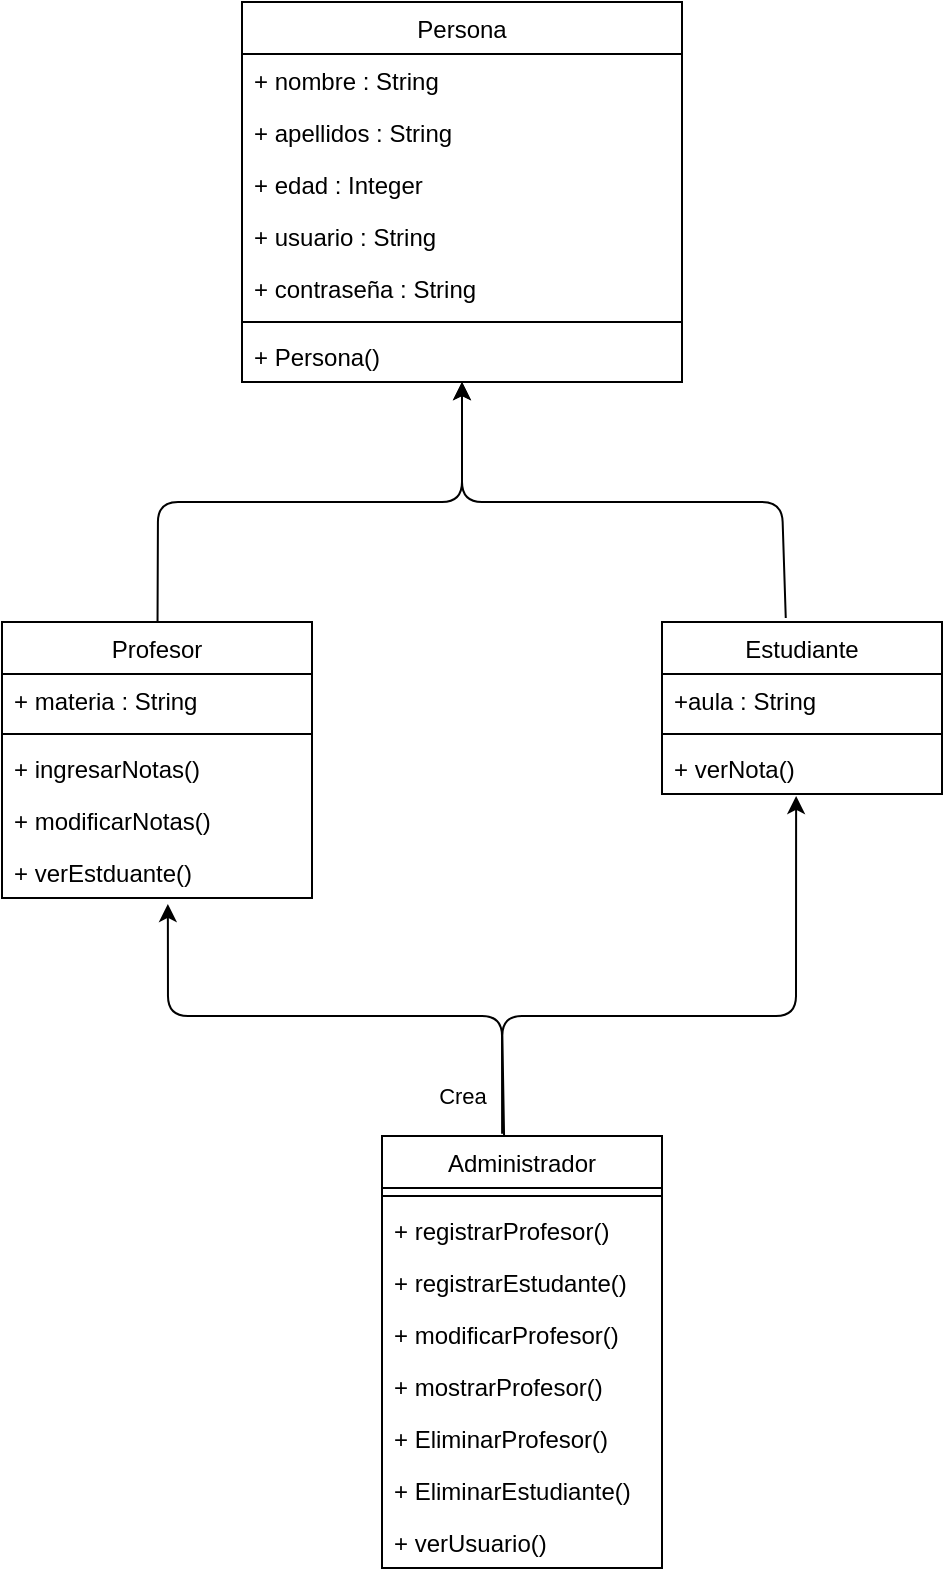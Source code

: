 <mxfile>
    <diagram id="CH5GV1oaB5w-MrE2_jbZ" name="Page-1">
        <mxGraphModel dx="564" dy="478" grid="1" gridSize="10" guides="1" tooltips="1" connect="1" arrows="1" fold="1" page="1" pageScale="1" pageWidth="827" pageHeight="1169" math="0" shadow="0">
            <root>
                <mxCell id="0"/>
                <mxCell id="1" parent="0"/>
                <mxCell id="14" style="edgeStyle=none;html=1;entryX=0.535;entryY=1.115;entryDx=0;entryDy=0;entryPerimeter=0;exitX=0.429;exitY=-0.005;exitDx=0;exitDy=0;exitPerimeter=0;" parent="1" source="4j5cCF4Q5t9cDJCDUBrW-1" target="4j5cCF4Q5t9cDJCDUBrW-22" edge="1">
                    <mxGeometry relative="1" as="geometry">
                        <Array as="points">
                            <mxPoint x="420" y="560"/>
                            <mxPoint x="253" y="560"/>
                        </Array>
                    </mxGeometry>
                </mxCell>
                <mxCell id="16" value="Crea" style="edgeLabel;html=1;align=center;verticalAlign=middle;resizable=0;points=[];" parent="14" vertex="1" connectable="0">
                    <mxGeometry x="-0.277" y="-1" relative="1" as="geometry">
                        <mxPoint x="23" y="41" as="offset"/>
                    </mxGeometry>
                </mxCell>
                <mxCell id="15" style="edgeStyle=none;html=1;entryX=0.479;entryY=1.038;entryDx=0;entryDy=0;entryPerimeter=0;exitX=0.436;exitY=0;exitDx=0;exitDy=0;exitPerimeter=0;" parent="1" source="4j5cCF4Q5t9cDJCDUBrW-1" target="7" edge="1">
                    <mxGeometry relative="1" as="geometry">
                        <Array as="points">
                            <mxPoint x="420" y="560"/>
                            <mxPoint x="567" y="560"/>
                        </Array>
                    </mxGeometry>
                </mxCell>
                <mxCell id="4j5cCF4Q5t9cDJCDUBrW-1" value="Administrador" style="swimlane;fontStyle=0;childLayout=stackLayout;horizontal=1;startSize=26;fillColor=none;horizontalStack=0;resizeParent=1;resizeParentMax=0;resizeLast=0;collapsible=1;marginBottom=0;" parent="1" vertex="1">
                    <mxGeometry x="360" y="620" width="140" height="216" as="geometry"/>
                </mxCell>
                <mxCell id="4j5cCF4Q5t9cDJCDUBrW-17" value="" style="line;strokeWidth=1;fillColor=none;align=left;verticalAlign=middle;spacingTop=-1;spacingLeft=3;spacingRight=3;rotatable=0;labelPosition=right;points=[];portConstraint=eastwest;" parent="4j5cCF4Q5t9cDJCDUBrW-1" vertex="1">
                    <mxGeometry y="26" width="140" height="8" as="geometry"/>
                </mxCell>
                <mxCell id="4j5cCF4Q5t9cDJCDUBrW-59" value="+ registrarProfesor()" style="text;strokeColor=none;fillColor=none;align=left;verticalAlign=top;spacingLeft=4;spacingRight=4;overflow=hidden;rotatable=0;points=[[0,0.5],[1,0.5]];portConstraint=eastwest;" parent="4j5cCF4Q5t9cDJCDUBrW-1" vertex="1">
                    <mxGeometry y="34" width="140" height="26" as="geometry"/>
                </mxCell>
                <mxCell id="2" value="+ registrarEstudante()" style="text;strokeColor=none;fillColor=none;align=left;verticalAlign=top;spacingLeft=4;spacingRight=4;overflow=hidden;rotatable=0;points=[[0,0.5],[1,0.5]];portConstraint=eastwest;" parent="4j5cCF4Q5t9cDJCDUBrW-1" vertex="1">
                    <mxGeometry y="60" width="140" height="26" as="geometry"/>
                </mxCell>
                <mxCell id="4j5cCF4Q5t9cDJCDUBrW-61" value="+ modificarProfesor()" style="text;strokeColor=none;fillColor=none;align=left;verticalAlign=top;spacingLeft=4;spacingRight=4;overflow=hidden;rotatable=0;points=[[0,0.5],[1,0.5]];portConstraint=eastwest;" parent="4j5cCF4Q5t9cDJCDUBrW-1" vertex="1">
                    <mxGeometry y="86" width="140" height="26" as="geometry"/>
                </mxCell>
                <mxCell id="4j5cCF4Q5t9cDJCDUBrW-62" value="+ mostrarProfesor()" style="text;strokeColor=none;fillColor=none;align=left;verticalAlign=top;spacingLeft=4;spacingRight=4;overflow=hidden;rotatable=0;points=[[0,0.5],[1,0.5]];portConstraint=eastwest;" parent="4j5cCF4Q5t9cDJCDUBrW-1" vertex="1">
                    <mxGeometry y="112" width="140" height="26" as="geometry"/>
                </mxCell>
                <mxCell id="5" value="+ EliminarProfesor()" style="text;strokeColor=none;fillColor=none;align=left;verticalAlign=top;spacingLeft=4;spacingRight=4;overflow=hidden;rotatable=0;points=[[0,0.5],[1,0.5]];portConstraint=eastwest;" parent="4j5cCF4Q5t9cDJCDUBrW-1" vertex="1">
                    <mxGeometry y="138" width="140" height="26" as="geometry"/>
                </mxCell>
                <mxCell id="6" value="+ EliminarEstudiante()" style="text;strokeColor=none;fillColor=none;align=left;verticalAlign=top;spacingLeft=4;spacingRight=4;overflow=hidden;rotatable=0;points=[[0,0.5],[1,0.5]];portConstraint=eastwest;" parent="4j5cCF4Q5t9cDJCDUBrW-1" vertex="1">
                    <mxGeometry y="164" width="140" height="26" as="geometry"/>
                </mxCell>
                <mxCell id="4j5cCF4Q5t9cDJCDUBrW-21" value="+ verUsuario()" style="text;strokeColor=none;fillColor=none;align=left;verticalAlign=top;spacingLeft=4;spacingRight=4;overflow=hidden;rotatable=0;points=[[0,0.5],[1,0.5]];portConstraint=eastwest;" parent="4j5cCF4Q5t9cDJCDUBrW-1" vertex="1">
                    <mxGeometry y="190" width="140" height="26" as="geometry"/>
                </mxCell>
                <mxCell id="8" style="edgeStyle=none;html=1;" parent="1" source="4j5cCF4Q5t9cDJCDUBrW-5" edge="1">
                    <mxGeometry relative="1" as="geometry">
                        <mxPoint x="400" y="243" as="targetPoint"/>
                        <Array as="points">
                            <mxPoint x="248" y="303"/>
                            <mxPoint x="400" y="303"/>
                        </Array>
                    </mxGeometry>
                </mxCell>
                <mxCell id="4j5cCF4Q5t9cDJCDUBrW-5" value="Profesor" style="swimlane;fontStyle=0;childLayout=stackLayout;horizontal=1;startSize=26;fillColor=none;horizontalStack=0;resizeParent=1;resizeParentMax=0;resizeLast=0;collapsible=1;marginBottom=0;" parent="1" vertex="1">
                    <mxGeometry x="170" y="363" width="155" height="138" as="geometry"/>
                </mxCell>
                <mxCell id="4j5cCF4Q5t9cDJCDUBrW-7" value="+ materia : String" style="text;strokeColor=none;fillColor=none;align=left;verticalAlign=top;spacingLeft=4;spacingRight=4;overflow=hidden;rotatable=0;points=[[0,0.5],[1,0.5]];portConstraint=eastwest;" parent="4j5cCF4Q5t9cDJCDUBrW-5" vertex="1">
                    <mxGeometry y="26" width="155" height="26" as="geometry"/>
                </mxCell>
                <mxCell id="4j5cCF4Q5t9cDJCDUBrW-23" value="" style="line;strokeWidth=1;fillColor=none;align=left;verticalAlign=middle;spacingTop=-1;spacingLeft=3;spacingRight=3;rotatable=0;labelPosition=right;points=[];portConstraint=eastwest;" parent="4j5cCF4Q5t9cDJCDUBrW-5" vertex="1">
                    <mxGeometry y="52" width="155" height="8" as="geometry"/>
                </mxCell>
                <mxCell id="4j5cCF4Q5t9cDJCDUBrW-36" value="+ ingresarNotas()" style="text;strokeColor=none;fillColor=none;align=left;verticalAlign=top;spacingLeft=4;spacingRight=4;overflow=hidden;rotatable=0;points=[[0,0.5],[1,0.5]];portConstraint=eastwest;" parent="4j5cCF4Q5t9cDJCDUBrW-5" vertex="1">
                    <mxGeometry y="60" width="155" height="26" as="geometry"/>
                </mxCell>
                <mxCell id="4j5cCF4Q5t9cDJCDUBrW-37" value="+ modificarNotas()" style="text;strokeColor=none;fillColor=none;align=left;verticalAlign=top;spacingLeft=4;spacingRight=4;overflow=hidden;rotatable=0;points=[[0,0.5],[1,0.5]];portConstraint=eastwest;" parent="4j5cCF4Q5t9cDJCDUBrW-5" vertex="1">
                    <mxGeometry y="86" width="155" height="26" as="geometry"/>
                </mxCell>
                <mxCell id="4j5cCF4Q5t9cDJCDUBrW-22" value="+ verEstduante()" style="text;strokeColor=none;fillColor=none;align=left;verticalAlign=top;spacingLeft=4;spacingRight=4;overflow=hidden;rotatable=0;points=[[0,0.5],[1,0.5]];portConstraint=eastwest;" parent="4j5cCF4Q5t9cDJCDUBrW-5" vertex="1">
                    <mxGeometry y="112" width="155" height="26" as="geometry"/>
                </mxCell>
                <mxCell id="9" style="edgeStyle=none;html=1;exitX=0.442;exitY=-0.023;exitDx=0;exitDy=0;exitPerimeter=0;" parent="1" source="4j5cCF4Q5t9cDJCDUBrW-9" edge="1">
                    <mxGeometry relative="1" as="geometry">
                        <mxPoint x="400" y="243" as="targetPoint"/>
                        <Array as="points">
                            <mxPoint x="560" y="303"/>
                            <mxPoint x="400" y="303"/>
                        </Array>
                    </mxGeometry>
                </mxCell>
                <mxCell id="4j5cCF4Q5t9cDJCDUBrW-9" value="Estudiante" style="swimlane;fontStyle=0;childLayout=stackLayout;horizontal=1;startSize=26;fillColor=none;horizontalStack=0;resizeParent=1;resizeParentMax=0;resizeLast=0;collapsible=1;marginBottom=0;" parent="1" vertex="1">
                    <mxGeometry x="500" y="363" width="140" height="86" as="geometry"/>
                </mxCell>
                <mxCell id="4j5cCF4Q5t9cDJCDUBrW-11" value="+aula : String" style="text;strokeColor=none;fillColor=none;align=left;verticalAlign=top;spacingLeft=4;spacingRight=4;overflow=hidden;rotatable=0;points=[[0,0.5],[1,0.5]];portConstraint=eastwest;" parent="4j5cCF4Q5t9cDJCDUBrW-9" vertex="1">
                    <mxGeometry y="26" width="140" height="26" as="geometry"/>
                </mxCell>
                <mxCell id="4j5cCF4Q5t9cDJCDUBrW-18" value="" style="line;strokeWidth=1;fillColor=none;align=left;verticalAlign=middle;spacingTop=-1;spacingLeft=3;spacingRight=3;rotatable=0;labelPosition=right;points=[];portConstraint=eastwest;" parent="4j5cCF4Q5t9cDJCDUBrW-9" vertex="1">
                    <mxGeometry y="52" width="140" height="8" as="geometry"/>
                </mxCell>
                <mxCell id="7" value="+ verNota()" style="text;strokeColor=none;fillColor=none;align=left;verticalAlign=top;spacingLeft=4;spacingRight=4;overflow=hidden;rotatable=0;points=[[0,0.5],[1,0.5]];portConstraint=eastwest;" parent="4j5cCF4Q5t9cDJCDUBrW-9" vertex="1">
                    <mxGeometry y="60" width="140" height="26" as="geometry"/>
                </mxCell>
                <mxCell id="4j5cCF4Q5t9cDJCDUBrW-24" value="Persona" style="swimlane;fontStyle=0;childLayout=stackLayout;horizontal=1;startSize=26;fillColor=none;horizontalStack=0;resizeParent=1;resizeParentMax=0;resizeLast=0;collapsible=1;marginBottom=0;" parent="1" vertex="1">
                    <mxGeometry x="290" y="53" width="220" height="190" as="geometry"/>
                </mxCell>
                <mxCell id="4j5cCF4Q5t9cDJCDUBrW-25" value="+ nombre : String" style="text;strokeColor=none;fillColor=none;align=left;verticalAlign=top;spacingLeft=4;spacingRight=4;overflow=hidden;rotatable=0;points=[[0,0.5],[1,0.5]];portConstraint=eastwest;" parent="4j5cCF4Q5t9cDJCDUBrW-24" vertex="1">
                    <mxGeometry y="26" width="220" height="26" as="geometry"/>
                </mxCell>
                <mxCell id="4j5cCF4Q5t9cDJCDUBrW-26" value="+ apellidos : String" style="text;strokeColor=none;fillColor=none;align=left;verticalAlign=top;spacingLeft=4;spacingRight=4;overflow=hidden;rotatable=0;points=[[0,0.5],[1,0.5]];portConstraint=eastwest;" parent="4j5cCF4Q5t9cDJCDUBrW-24" vertex="1">
                    <mxGeometry y="52" width="220" height="26" as="geometry"/>
                </mxCell>
                <mxCell id="4j5cCF4Q5t9cDJCDUBrW-66" value="+ edad : Integer" style="text;strokeColor=none;fillColor=none;align=left;verticalAlign=top;spacingLeft=4;spacingRight=4;overflow=hidden;rotatable=0;points=[[0,0.5],[1,0.5]];portConstraint=eastwest;" parent="4j5cCF4Q5t9cDJCDUBrW-24" vertex="1">
                    <mxGeometry y="78" width="220" height="26" as="geometry"/>
                </mxCell>
                <mxCell id="4j5cCF4Q5t9cDJCDUBrW-29" value="+ usuario : String" style="text;strokeColor=none;fillColor=none;align=left;verticalAlign=top;spacingLeft=4;spacingRight=4;overflow=hidden;rotatable=0;points=[[0,0.5],[1,0.5]];portConstraint=eastwest;" parent="4j5cCF4Q5t9cDJCDUBrW-24" vertex="1">
                    <mxGeometry y="104" width="220" height="26" as="geometry"/>
                </mxCell>
                <mxCell id="4j5cCF4Q5t9cDJCDUBrW-30" value="+ contraseña : String" style="text;strokeColor=none;fillColor=none;align=left;verticalAlign=top;spacingLeft=4;spacingRight=4;overflow=hidden;rotatable=0;points=[[0,0.5],[1,0.5]];portConstraint=eastwest;" parent="4j5cCF4Q5t9cDJCDUBrW-24" vertex="1">
                    <mxGeometry y="130" width="220" height="26" as="geometry"/>
                </mxCell>
                <mxCell id="4j5cCF4Q5t9cDJCDUBrW-60" value="" style="line;strokeWidth=1;fillColor=none;align=left;verticalAlign=middle;spacingTop=-1;spacingLeft=3;spacingRight=3;rotatable=0;labelPosition=right;points=[];portConstraint=eastwest;" parent="4j5cCF4Q5t9cDJCDUBrW-24" vertex="1">
                    <mxGeometry y="156" width="220" height="8" as="geometry"/>
                </mxCell>
                <mxCell id="13" value="+ Persona()" style="text;strokeColor=none;fillColor=none;align=left;verticalAlign=top;spacingLeft=4;spacingRight=4;overflow=hidden;rotatable=0;points=[[0,0.5],[1,0.5]];portConstraint=eastwest;" parent="4j5cCF4Q5t9cDJCDUBrW-24" vertex="1">
                    <mxGeometry y="164" width="220" height="26" as="geometry"/>
                </mxCell>
            </root>
        </mxGraphModel>
    </diagram>
</mxfile>